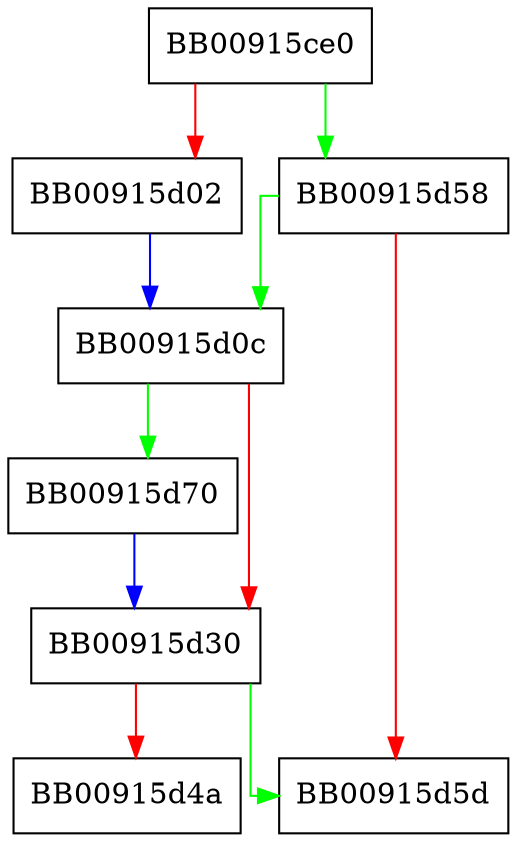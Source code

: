 digraph fputs_unlocked {
  node [shape="box"];
  graph [splines=ortho];
  BB00915ce0 -> BB00915d58 [color="green"];
  BB00915ce0 -> BB00915d02 [color="red"];
  BB00915d02 -> BB00915d0c [color="blue"];
  BB00915d0c -> BB00915d70 [color="green"];
  BB00915d0c -> BB00915d30 [color="red"];
  BB00915d30 -> BB00915d5d [color="green"];
  BB00915d30 -> BB00915d4a [color="red"];
  BB00915d58 -> BB00915d0c [color="green"];
  BB00915d58 -> BB00915d5d [color="red"];
  BB00915d70 -> BB00915d30 [color="blue"];
}
